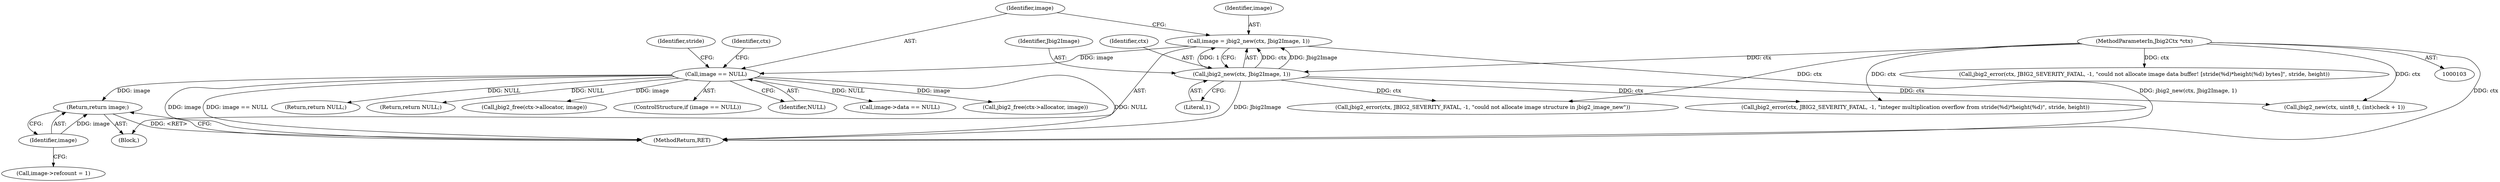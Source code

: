 digraph "0_ghostscript_e698d5c11d27212aa1098bc5b1673a3378563092_5@pointer" {
"1000224" [label="(Return,return image;)"];
"1000225" [label="(Identifier,image)"];
"1000118" [label="(Call,image == NULL)"];
"1000111" [label="(Call,image = jbig2_new(ctx, Jbig2Image, 1))"];
"1000113" [label="(Call,jbig2_new(ctx, Jbig2Image, 1))"];
"1000104" [label="(MethodParameterIn,Jbig2Ctx *ctx)"];
"1000168" [label="(Return,return NULL;)"];
"1000128" [label="(Return,return NULL;)"];
"1000189" [label="(Call,jbig2_error(ctx, JBIG2_SEVERITY_FATAL, -1, \"could not allocate image data buffer! [stride(%d)*height(%d) bytes]\", stride, height))"];
"1000112" [label="(Identifier,image)"];
"1000119" [label="(Identifier,image)"];
"1000163" [label="(Call,jbig2_free(ctx->allocator, image))"];
"1000117" [label="(ControlStructure,if (image == NULL))"];
"1000155" [label="(Call,jbig2_error(ctx, JBIG2_SEVERITY_FATAL, -1, \"integer multiplication overflow from stride(%d)*height(%d)\", stride, height))"];
"1000122" [label="(Call,jbig2_error(ctx, JBIG2_SEVERITY_FATAL, -1, \"could not allocate image structure in jbig2_image_new\"))"];
"1000224" [label="(Return,return image;)"];
"1000226" [label="(MethodReturn,RET)"];
"1000120" [label="(Identifier,NULL)"];
"1000113" [label="(Call,jbig2_new(ctx, Jbig2Image, 1))"];
"1000174" [label="(Call,jbig2_new(ctx, uint8_t, (int)check + 1))"];
"1000225" [label="(Identifier,image)"];
"1000219" [label="(Call,image->refcount = 1)"];
"1000131" [label="(Identifier,stride)"];
"1000104" [label="(MethodParameterIn,Jbig2Ctx *ctx)"];
"1000107" [label="(Block,)"];
"1000116" [label="(Literal,1)"];
"1000118" [label="(Call,image == NULL)"];
"1000115" [label="(Identifier,Jbig2Image)"];
"1000114" [label="(Identifier,ctx)"];
"1000123" [label="(Identifier,ctx)"];
"1000183" [label="(Call,image->data == NULL)"];
"1000111" [label="(Call,image = jbig2_new(ctx, Jbig2Image, 1))"];
"1000197" [label="(Call,jbig2_free(ctx->allocator, image))"];
"1000224" -> "1000107"  [label="AST: "];
"1000224" -> "1000225"  [label="CFG: "];
"1000225" -> "1000224"  [label="AST: "];
"1000226" -> "1000224"  [label="CFG: "];
"1000224" -> "1000226"  [label="DDG: <RET>"];
"1000225" -> "1000224"  [label="DDG: image"];
"1000118" -> "1000224"  [label="DDG: image"];
"1000225" -> "1000219"  [label="CFG: "];
"1000118" -> "1000117"  [label="AST: "];
"1000118" -> "1000120"  [label="CFG: "];
"1000119" -> "1000118"  [label="AST: "];
"1000120" -> "1000118"  [label="AST: "];
"1000123" -> "1000118"  [label="CFG: "];
"1000131" -> "1000118"  [label="CFG: "];
"1000118" -> "1000226"  [label="DDG: image == NULL"];
"1000118" -> "1000226"  [label="DDG: NULL"];
"1000118" -> "1000226"  [label="DDG: image"];
"1000111" -> "1000118"  [label="DDG: image"];
"1000118" -> "1000128"  [label="DDG: NULL"];
"1000118" -> "1000163"  [label="DDG: image"];
"1000118" -> "1000168"  [label="DDG: NULL"];
"1000118" -> "1000183"  [label="DDG: NULL"];
"1000118" -> "1000197"  [label="DDG: image"];
"1000111" -> "1000107"  [label="AST: "];
"1000111" -> "1000113"  [label="CFG: "];
"1000112" -> "1000111"  [label="AST: "];
"1000113" -> "1000111"  [label="AST: "];
"1000119" -> "1000111"  [label="CFG: "];
"1000111" -> "1000226"  [label="DDG: jbig2_new(ctx, Jbig2Image, 1)"];
"1000113" -> "1000111"  [label="DDG: ctx"];
"1000113" -> "1000111"  [label="DDG: Jbig2Image"];
"1000113" -> "1000111"  [label="DDG: 1"];
"1000113" -> "1000116"  [label="CFG: "];
"1000114" -> "1000113"  [label="AST: "];
"1000115" -> "1000113"  [label="AST: "];
"1000116" -> "1000113"  [label="AST: "];
"1000113" -> "1000226"  [label="DDG: Jbig2Image"];
"1000104" -> "1000113"  [label="DDG: ctx"];
"1000113" -> "1000122"  [label="DDG: ctx"];
"1000113" -> "1000155"  [label="DDG: ctx"];
"1000113" -> "1000174"  [label="DDG: ctx"];
"1000104" -> "1000103"  [label="AST: "];
"1000104" -> "1000226"  [label="DDG: ctx"];
"1000104" -> "1000122"  [label="DDG: ctx"];
"1000104" -> "1000155"  [label="DDG: ctx"];
"1000104" -> "1000174"  [label="DDG: ctx"];
"1000104" -> "1000189"  [label="DDG: ctx"];
}
